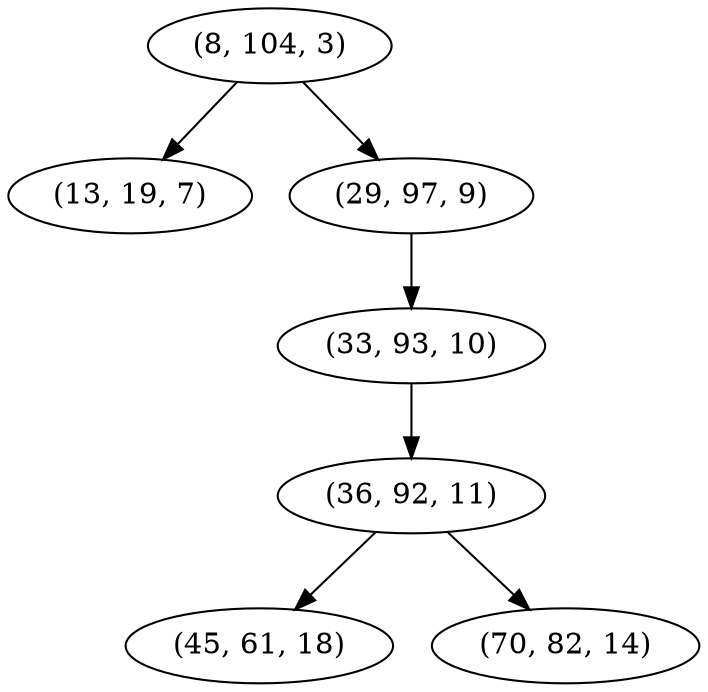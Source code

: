 digraph tree {
    "(8, 104, 3)";
    "(13, 19, 7)";
    "(29, 97, 9)";
    "(33, 93, 10)";
    "(36, 92, 11)";
    "(45, 61, 18)";
    "(70, 82, 14)";
    "(8, 104, 3)" -> "(13, 19, 7)";
    "(8, 104, 3)" -> "(29, 97, 9)";
    "(29, 97, 9)" -> "(33, 93, 10)";
    "(33, 93, 10)" -> "(36, 92, 11)";
    "(36, 92, 11)" -> "(45, 61, 18)";
    "(36, 92, 11)" -> "(70, 82, 14)";
}
